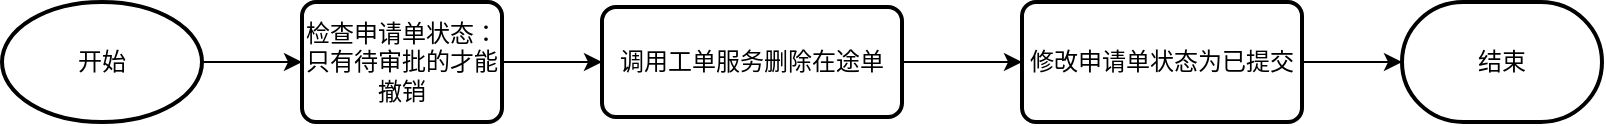 <mxfile version="21.1.4" type="github">
  <diagram name="第 1 页" id="N1e0VzQRLFKc3hqiaFVZ">
    <mxGraphModel dx="2181" dy="635" grid="1" gridSize="10" guides="1" tooltips="1" connect="1" arrows="1" fold="1" page="1" pageScale="1" pageWidth="827" pageHeight="1169" math="0" shadow="0">
      <root>
        <mxCell id="0" />
        <mxCell id="1" parent="0" />
        <mxCell id="YnGCoGBT6VQw74SquIlm-4" value="" style="edgeStyle=orthogonalEdgeStyle;rounded=0;orthogonalLoop=1;jettySize=auto;html=1;" edge="1" parent="1" source="YnGCoGBT6VQw74SquIlm-2" target="YnGCoGBT6VQw74SquIlm-3">
          <mxGeometry relative="1" as="geometry" />
        </mxCell>
        <mxCell id="YnGCoGBT6VQw74SquIlm-2" value="开始" style="strokeWidth=2;html=1;shape=mxgraph.flowchart.start_1;whiteSpace=wrap;" vertex="1" parent="1">
          <mxGeometry y="170" width="100" height="60" as="geometry" />
        </mxCell>
        <mxCell id="YnGCoGBT6VQw74SquIlm-6" value="" style="edgeStyle=orthogonalEdgeStyle;rounded=0;orthogonalLoop=1;jettySize=auto;html=1;" edge="1" parent="1" source="YnGCoGBT6VQw74SquIlm-3" target="YnGCoGBT6VQw74SquIlm-5">
          <mxGeometry relative="1" as="geometry" />
        </mxCell>
        <mxCell id="YnGCoGBT6VQw74SquIlm-3" value="检查申请单状态：&lt;br&gt;只有待审批的才能撤销" style="rounded=1;whiteSpace=wrap;html=1;absoluteArcSize=1;arcSize=14;strokeWidth=2;" vertex="1" parent="1">
          <mxGeometry x="150" y="170" width="100" height="60" as="geometry" />
        </mxCell>
        <mxCell id="YnGCoGBT6VQw74SquIlm-9" value="" style="edgeStyle=orthogonalEdgeStyle;rounded=0;orthogonalLoop=1;jettySize=auto;html=1;" edge="1" parent="1" source="YnGCoGBT6VQw74SquIlm-5" target="YnGCoGBT6VQw74SquIlm-7">
          <mxGeometry relative="1" as="geometry" />
        </mxCell>
        <mxCell id="YnGCoGBT6VQw74SquIlm-5" value="调用工单服务删除在途单" style="rounded=1;whiteSpace=wrap;html=1;absoluteArcSize=1;arcSize=14;strokeWidth=2;" vertex="1" parent="1">
          <mxGeometry x="300" y="172.5" width="150" height="55" as="geometry" />
        </mxCell>
        <mxCell id="YnGCoGBT6VQw74SquIlm-10" value="" style="edgeStyle=orthogonalEdgeStyle;rounded=0;orthogonalLoop=1;jettySize=auto;html=1;" edge="1" parent="1" source="YnGCoGBT6VQw74SquIlm-7" target="YnGCoGBT6VQw74SquIlm-8">
          <mxGeometry relative="1" as="geometry" />
        </mxCell>
        <mxCell id="YnGCoGBT6VQw74SquIlm-7" value="修改申请单状态为已提交" style="rounded=1;whiteSpace=wrap;html=1;absoluteArcSize=1;arcSize=14;strokeWidth=2;" vertex="1" parent="1">
          <mxGeometry x="510" y="170" width="140" height="60" as="geometry" />
        </mxCell>
        <mxCell id="YnGCoGBT6VQw74SquIlm-8" value="结束" style="strokeWidth=2;html=1;shape=mxgraph.flowchart.terminator;whiteSpace=wrap;" vertex="1" parent="1">
          <mxGeometry x="700" y="170" width="100" height="60" as="geometry" />
        </mxCell>
      </root>
    </mxGraphModel>
  </diagram>
</mxfile>
